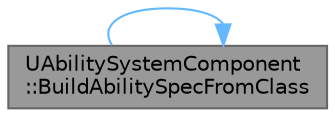 digraph "UAbilitySystemComponent::BuildAbilitySpecFromClass"
{
 // INTERACTIVE_SVG=YES
 // LATEX_PDF_SIZE
  bgcolor="transparent";
  edge [fontname=Helvetica,fontsize=10,labelfontname=Helvetica,labelfontsize=10];
  node [fontname=Helvetica,fontsize=10,shape=box,height=0.2,width=0.4];
  rankdir="RL";
  Node1 [id="Node000001",label="UAbilitySystemComponent\l::BuildAbilitySpecFromClass",height=0.2,width=0.4,color="gray40", fillcolor="grey60", style="filled", fontcolor="black",tooltip="Build a simple FGameplayAbilitySpec from class, level and optional Input ID."];
  Node1 -> Node1 [id="edge1_Node000001_Node000001",dir="back",color="steelblue1",style="solid",tooltip=" "];
}
